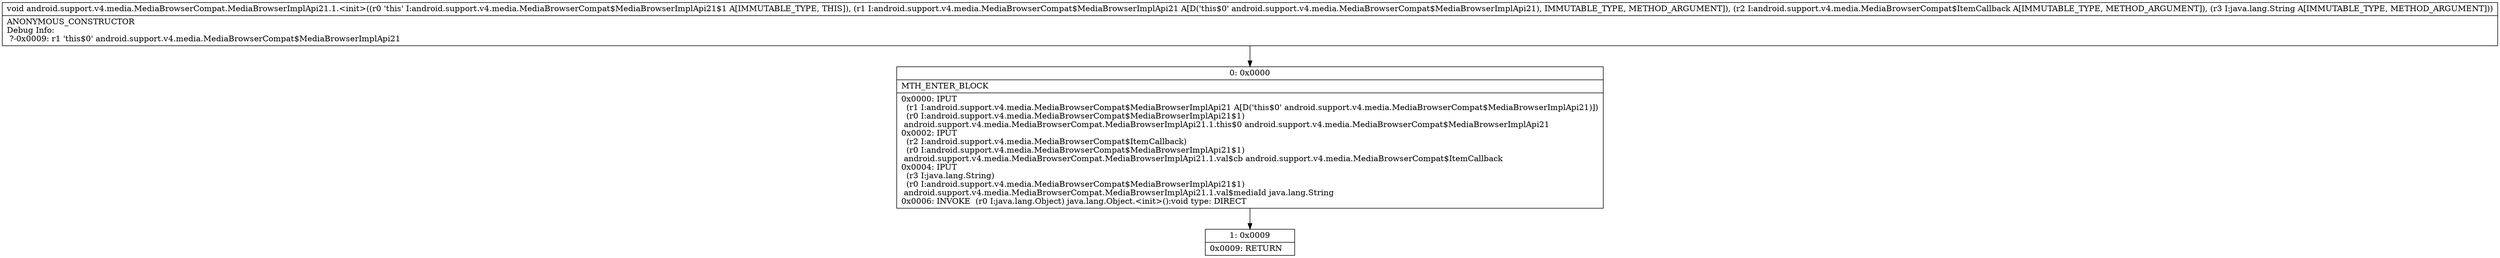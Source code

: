 digraph "CFG forandroid.support.v4.media.MediaBrowserCompat.MediaBrowserImplApi21.1.\<init\>(Landroid\/support\/v4\/media\/MediaBrowserCompat$MediaBrowserImplApi21;Landroid\/support\/v4\/media\/MediaBrowserCompat$ItemCallback;Ljava\/lang\/String;)V" {
Node_0 [shape=record,label="{0\:\ 0x0000|MTH_ENTER_BLOCK\l|0x0000: IPUT  \l  (r1 I:android.support.v4.media.MediaBrowserCompat$MediaBrowserImplApi21 A[D('this$0' android.support.v4.media.MediaBrowserCompat$MediaBrowserImplApi21)])\l  (r0 I:android.support.v4.media.MediaBrowserCompat$MediaBrowserImplApi21$1)\l android.support.v4.media.MediaBrowserCompat.MediaBrowserImplApi21.1.this$0 android.support.v4.media.MediaBrowserCompat$MediaBrowserImplApi21 \l0x0002: IPUT  \l  (r2 I:android.support.v4.media.MediaBrowserCompat$ItemCallback)\l  (r0 I:android.support.v4.media.MediaBrowserCompat$MediaBrowserImplApi21$1)\l android.support.v4.media.MediaBrowserCompat.MediaBrowserImplApi21.1.val$cb android.support.v4.media.MediaBrowserCompat$ItemCallback \l0x0004: IPUT  \l  (r3 I:java.lang.String)\l  (r0 I:android.support.v4.media.MediaBrowserCompat$MediaBrowserImplApi21$1)\l android.support.v4.media.MediaBrowserCompat.MediaBrowserImplApi21.1.val$mediaId java.lang.String \l0x0006: INVOKE  (r0 I:java.lang.Object) java.lang.Object.\<init\>():void type: DIRECT \l}"];
Node_1 [shape=record,label="{1\:\ 0x0009|0x0009: RETURN   \l}"];
MethodNode[shape=record,label="{void android.support.v4.media.MediaBrowserCompat.MediaBrowserImplApi21.1.\<init\>((r0 'this' I:android.support.v4.media.MediaBrowserCompat$MediaBrowserImplApi21$1 A[IMMUTABLE_TYPE, THIS]), (r1 I:android.support.v4.media.MediaBrowserCompat$MediaBrowserImplApi21 A[D('this$0' android.support.v4.media.MediaBrowserCompat$MediaBrowserImplApi21), IMMUTABLE_TYPE, METHOD_ARGUMENT]), (r2 I:android.support.v4.media.MediaBrowserCompat$ItemCallback A[IMMUTABLE_TYPE, METHOD_ARGUMENT]), (r3 I:java.lang.String A[IMMUTABLE_TYPE, METHOD_ARGUMENT]))  | ANONYMOUS_CONSTRUCTOR\lDebug Info:\l  ?\-0x0009: r1 'this$0' android.support.v4.media.MediaBrowserCompat$MediaBrowserImplApi21\l}"];
MethodNode -> Node_0;
Node_0 -> Node_1;
}

